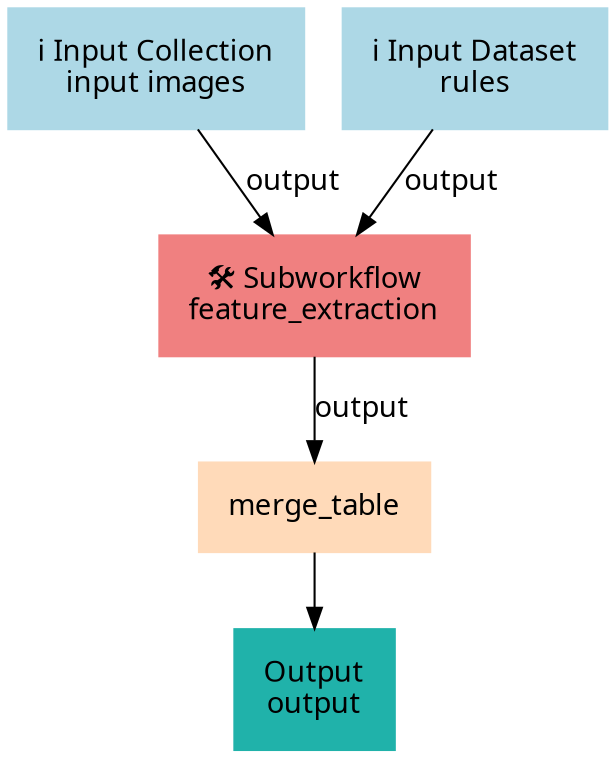 digraph main {
  node [fontname="Atkinson Hyperlegible", shape=box, color=white,style=filled,color=peachpuff,margin="0.2,0.2"];
  edge [fontname="Atkinson Hyperlegible"];
  0[color=lightblue,label="ℹ️ Input Collection\ninput images"]
  1[color=lightblue,label="ℹ️ Input Dataset\nrules"]
  2[color=lightcoral,label="🛠️ Subworkflow\nfeature_extraction"]
  0 -> 2 [label="output"]
  1 -> 2 [label="output"]
  3[label="merge_table"]
  2 -> 3 [label="output"]
  k3fc2324d233b47859fb79c30b2daaef4[color=lightseagreen,label="Output\noutput"]
  3 -> k3fc2324d233b47859fb79c30b2daaef4
}